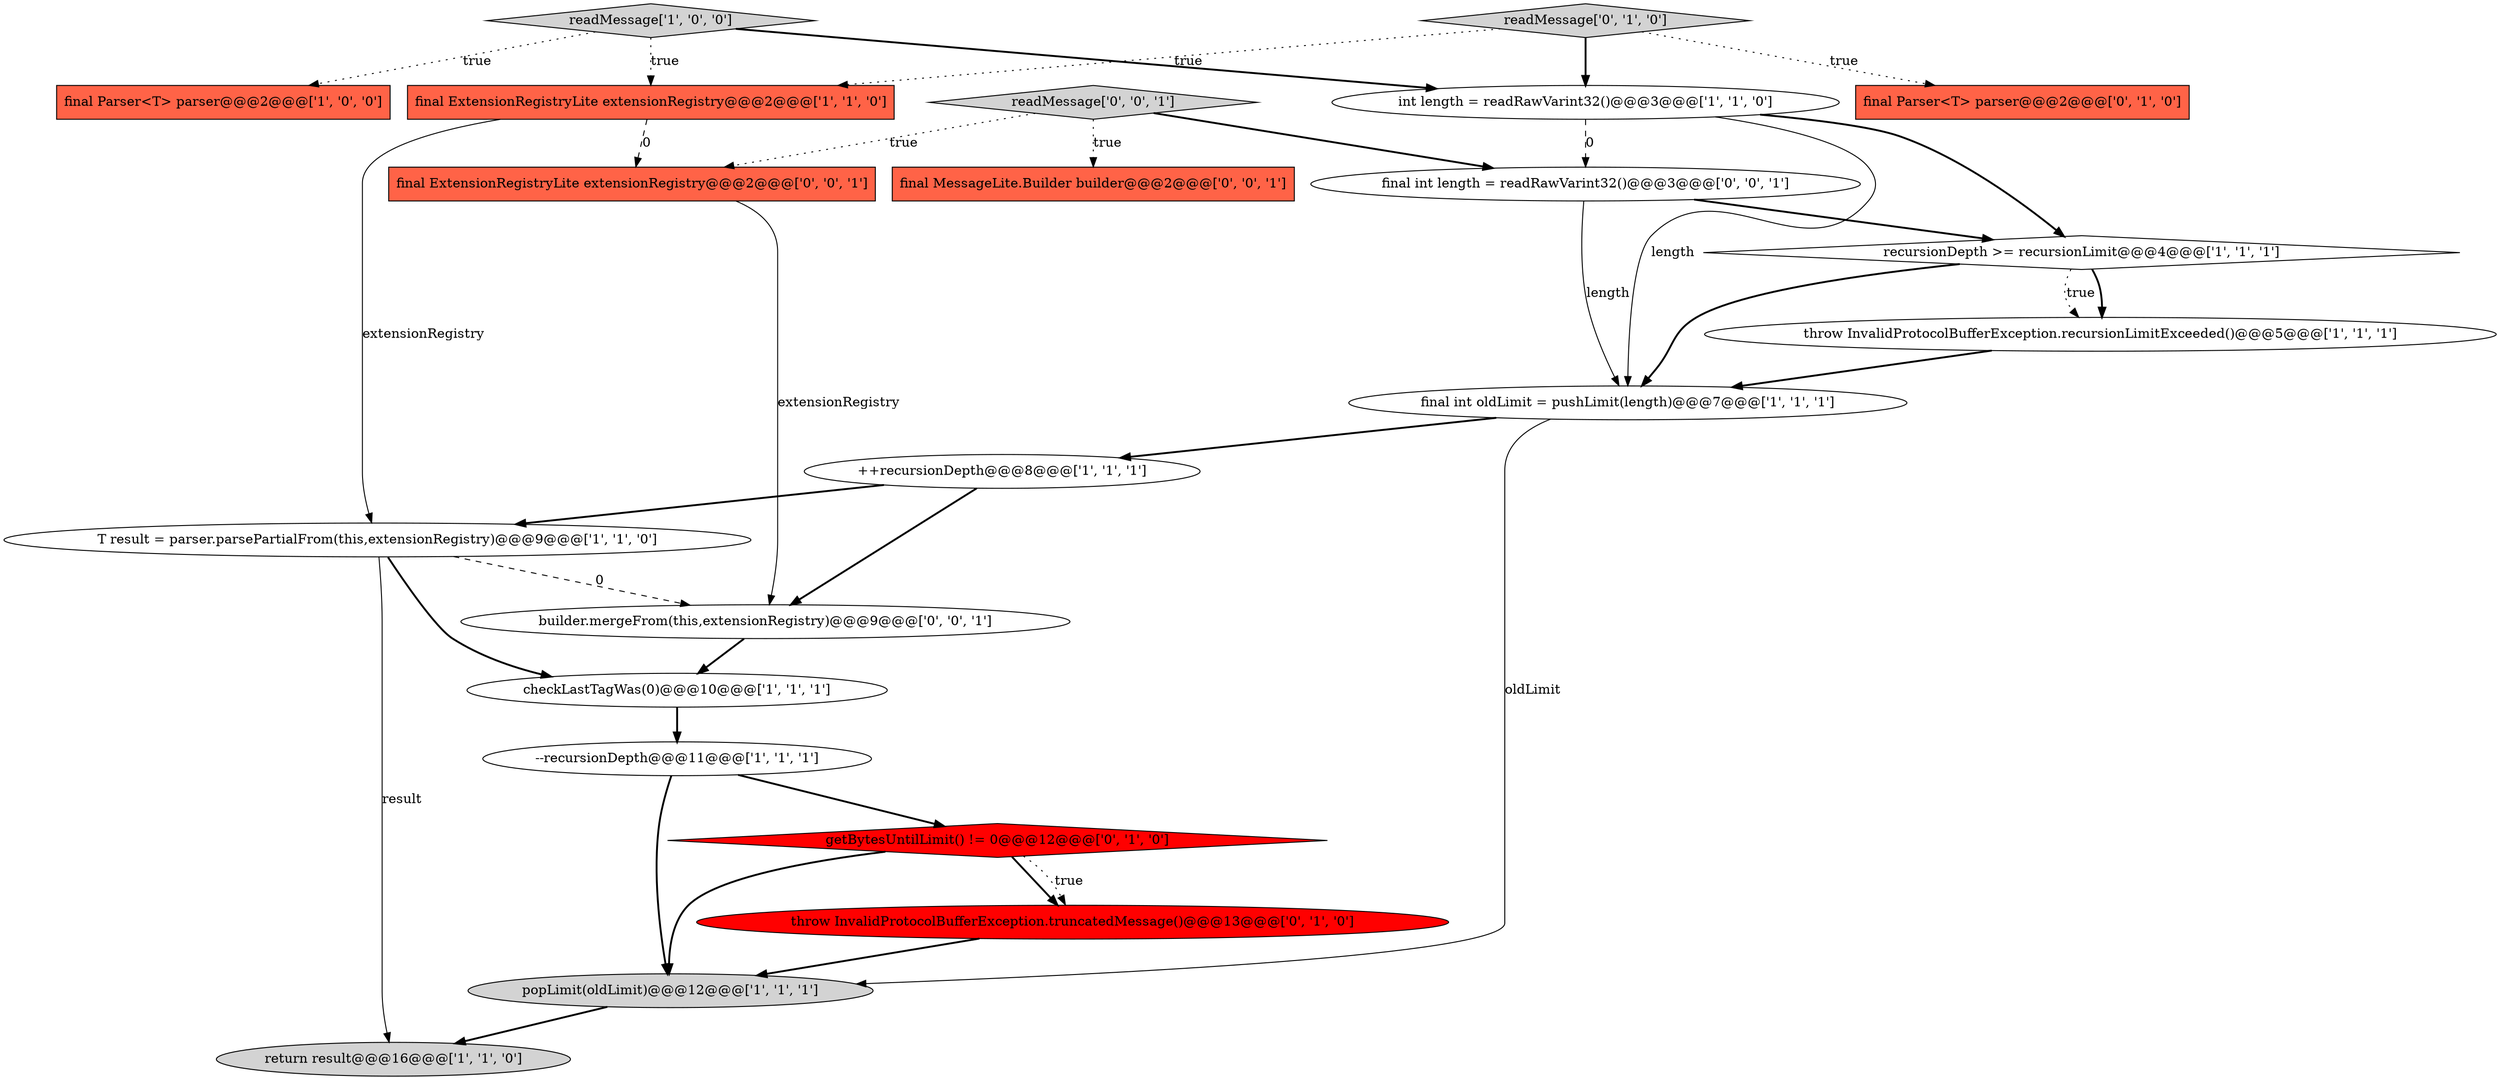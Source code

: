 digraph {
6 [style = filled, label = "readMessage['1', '0', '0']", fillcolor = lightgray, shape = diamond image = "AAA0AAABBB1BBB"];
21 [style = filled, label = "final int length = readRawVarint32()@@@3@@@['0', '0', '1']", fillcolor = white, shape = ellipse image = "AAA0AAABBB3BBB"];
12 [style = filled, label = "checkLastTagWas(0)@@@10@@@['1', '1', '1']", fillcolor = white, shape = ellipse image = "AAA0AAABBB1BBB"];
4 [style = filled, label = "throw InvalidProtocolBufferException.recursionLimitExceeded()@@@5@@@['1', '1', '1']", fillcolor = white, shape = ellipse image = "AAA0AAABBB1BBB"];
19 [style = filled, label = "readMessage['0', '0', '1']", fillcolor = lightgray, shape = diamond image = "AAA0AAABBB3BBB"];
9 [style = filled, label = "++recursionDepth@@@8@@@['1', '1', '1']", fillcolor = white, shape = ellipse image = "AAA0AAABBB1BBB"];
14 [style = filled, label = "getBytesUntilLimit() != 0@@@12@@@['0', '1', '0']", fillcolor = red, shape = diamond image = "AAA1AAABBB2BBB"];
5 [style = filled, label = "final int oldLimit = pushLimit(length)@@@7@@@['1', '1', '1']", fillcolor = white, shape = ellipse image = "AAA0AAABBB1BBB"];
13 [style = filled, label = "readMessage['0', '1', '0']", fillcolor = lightgray, shape = diamond image = "AAA0AAABBB2BBB"];
2 [style = filled, label = "final Parser<T> parser@@@2@@@['1', '0', '0']", fillcolor = tomato, shape = box image = "AAA0AAABBB1BBB"];
1 [style = filled, label = "popLimit(oldLimit)@@@12@@@['1', '1', '1']", fillcolor = lightgray, shape = ellipse image = "AAA0AAABBB1BBB"];
16 [style = filled, label = "throw InvalidProtocolBufferException.truncatedMessage()@@@13@@@['0', '1', '0']", fillcolor = red, shape = ellipse image = "AAA1AAABBB2BBB"];
3 [style = filled, label = "return result@@@16@@@['1', '1', '0']", fillcolor = lightgray, shape = ellipse image = "AAA0AAABBB1BBB"];
8 [style = filled, label = "T result = parser.parsePartialFrom(this,extensionRegistry)@@@9@@@['1', '1', '0']", fillcolor = white, shape = ellipse image = "AAA0AAABBB1BBB"];
15 [style = filled, label = "final Parser<T> parser@@@2@@@['0', '1', '0']", fillcolor = tomato, shape = box image = "AAA0AAABBB2BBB"];
18 [style = filled, label = "final ExtensionRegistryLite extensionRegistry@@@2@@@['0', '0', '1']", fillcolor = tomato, shape = box image = "AAA0AAABBB3BBB"];
17 [style = filled, label = "final MessageLite.Builder builder@@@2@@@['0', '0', '1']", fillcolor = tomato, shape = box image = "AAA0AAABBB3BBB"];
20 [style = filled, label = "builder.mergeFrom(this,extensionRegistry)@@@9@@@['0', '0', '1']", fillcolor = white, shape = ellipse image = "AAA0AAABBB3BBB"];
7 [style = filled, label = "final ExtensionRegistryLite extensionRegistry@@@2@@@['1', '1', '0']", fillcolor = tomato, shape = box image = "AAA0AAABBB1BBB"];
10 [style = filled, label = "--recursionDepth@@@11@@@['1', '1', '1']", fillcolor = white, shape = ellipse image = "AAA0AAABBB1BBB"];
11 [style = filled, label = "recursionDepth >= recursionLimit@@@4@@@['1', '1', '1']", fillcolor = white, shape = diamond image = "AAA0AAABBB1BBB"];
0 [style = filled, label = "int length = readRawVarint32()@@@3@@@['1', '1', '0']", fillcolor = white, shape = ellipse image = "AAA0AAABBB1BBB"];
14->16 [style = bold, label=""];
7->18 [style = dashed, label="0"];
5->9 [style = bold, label=""];
10->14 [style = bold, label=""];
19->17 [style = dotted, label="true"];
11->4 [style = bold, label=""];
8->20 [style = dashed, label="0"];
19->18 [style = dotted, label="true"];
1->3 [style = bold, label=""];
0->11 [style = bold, label=""];
9->20 [style = bold, label=""];
6->0 [style = bold, label=""];
18->20 [style = solid, label="extensionRegistry"];
13->7 [style = dotted, label="true"];
11->4 [style = dotted, label="true"];
9->8 [style = bold, label=""];
14->1 [style = bold, label=""];
5->1 [style = solid, label="oldLimit"];
14->16 [style = dotted, label="true"];
11->5 [style = bold, label=""];
12->10 [style = bold, label=""];
6->2 [style = dotted, label="true"];
21->5 [style = solid, label="length"];
0->5 [style = solid, label="length"];
16->1 [style = bold, label=""];
21->11 [style = bold, label=""];
0->21 [style = dashed, label="0"];
20->12 [style = bold, label=""];
6->7 [style = dotted, label="true"];
13->15 [style = dotted, label="true"];
8->3 [style = solid, label="result"];
7->8 [style = solid, label="extensionRegistry"];
10->1 [style = bold, label=""];
4->5 [style = bold, label=""];
8->12 [style = bold, label=""];
13->0 [style = bold, label=""];
19->21 [style = bold, label=""];
}
